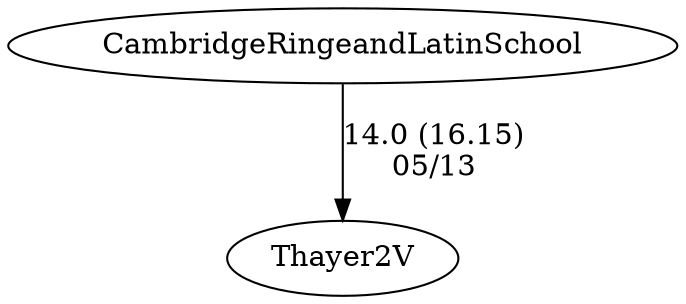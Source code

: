 digraph boys2foursThayer2V {CambridgeRingeandLatinSchool [URL="boys2foursThayer2VCambridgeRingeandLatinSchool.html"];Thayer2V [URL="boys2foursThayer2VThayer2V.html"];CambridgeRingeandLatinSchool -> Thayer2V[label="14.0 (16.15)
05/13", weight="86", tooltip="NEIRA Boys & Girls Fours,NEIRA Cambridge Rindge and Latin vs Thayer Boys and Girls, Belmont Hill 9V			
Distance: 1300 Conditions: Cross-tailwind consistent for all races Comments: Thanks to Thayer for making it to Cambridge at the last minute and to Belmont Hill 9V for joining in on some fun racing.
None", URL="http://www.row2k.com/results/resultspage.cfm?UID=F3E40CF56EBACA5850DF8BE2AC2814D4&cat=5", random="random"]}